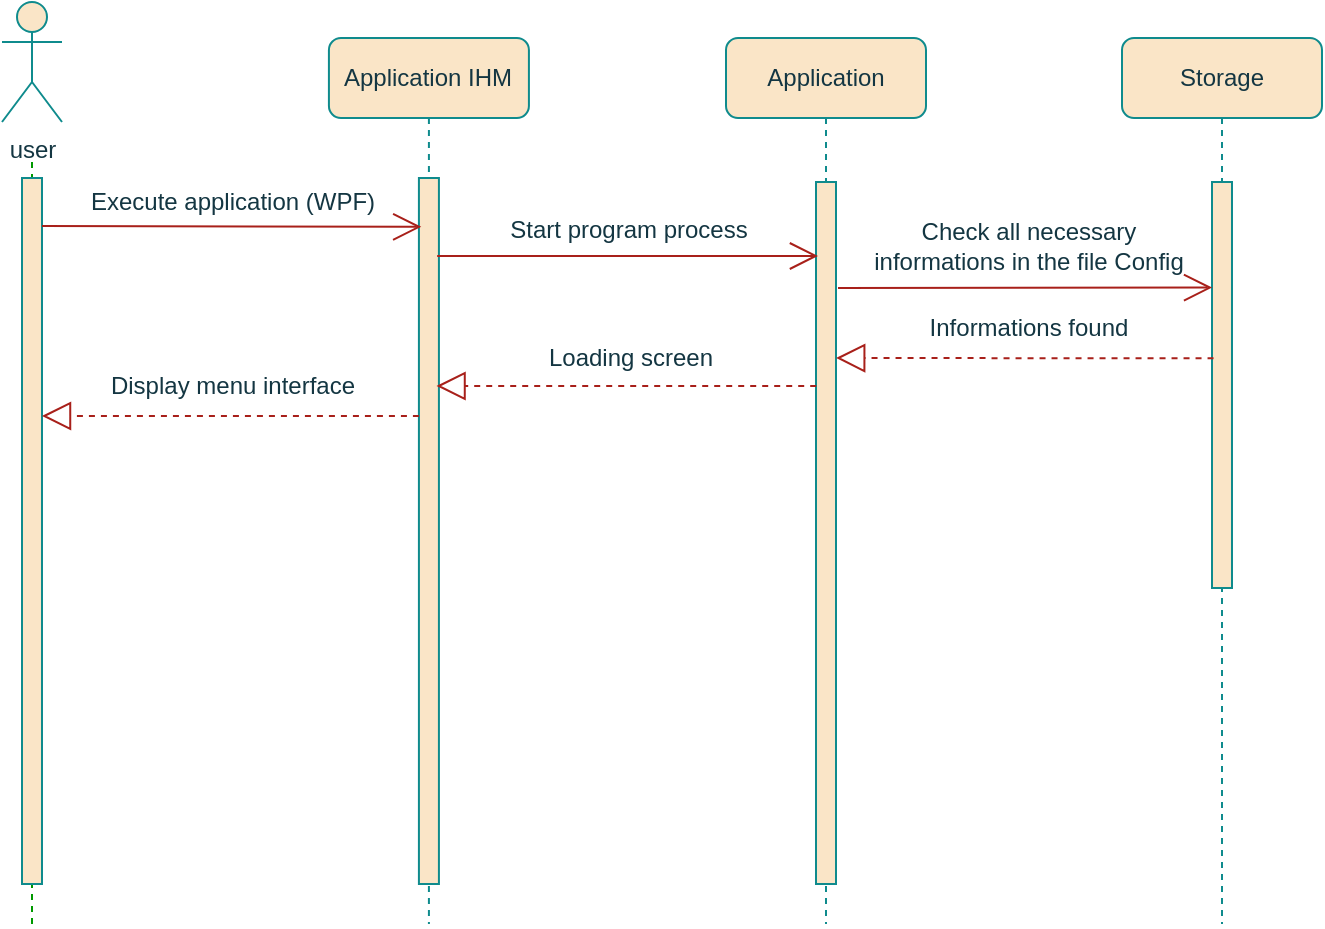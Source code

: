 <mxfile version="20.6.0" type="github">
  <diagram id="8bh6WmQtlt5xcrqYrFxp" name="Page-1">
    <mxGraphModel dx="769" dy="417" grid="1" gridSize="10" guides="1" tooltips="1" connect="1" arrows="1" fold="1" page="1" pageScale="1" pageWidth="413" pageHeight="291" math="0" shadow="0">
      <root>
        <mxCell id="0" />
        <mxCell id="1" parent="0" />
        <mxCell id="v_7ZJUNnmUrtvXL_9BIA-1" value="" style="endArrow=none;dashed=1;html=1;rounded=1;labelBackgroundColor=#DAD2D8;strokeColor=#009900;fontColor=#143642;" edge="1" parent="1">
          <mxGeometry width="50" height="50" relative="1" as="geometry">
            <mxPoint x="115" y="520" as="sourcePoint" />
            <mxPoint x="115" y="137" as="targetPoint" />
          </mxGeometry>
        </mxCell>
        <mxCell id="v_7ZJUNnmUrtvXL_9BIA-2" value="&lt;span style=&quot;&quot;&gt;Application IHM&lt;/span&gt;" style="shape=umlLifeline;perimeter=lifelinePerimeter;whiteSpace=wrap;html=1;container=0;collapsible=0;recursiveResize=0;outlineConnect=0;rounded=1;fillColor=#FAE5C7;strokeColor=#0F8B8D;fontColor=#143642;" vertex="1" parent="1">
          <mxGeometry x="263.46" y="77" width="100" height="443" as="geometry" />
        </mxCell>
        <mxCell id="v_7ZJUNnmUrtvXL_9BIA-3" value="user" style="shape=umlActor;verticalLabelPosition=bottom;verticalAlign=top;html=1;rounded=1;fillColor=#FAE5C7;strokeColor=#0F8B8D;fontColor=#143642;" vertex="1" parent="1">
          <mxGeometry x="100" y="59" width="30" height="60" as="geometry" />
        </mxCell>
        <mxCell id="v_7ZJUNnmUrtvXL_9BIA-4" value="&lt;span style=&quot;&quot;&gt;Application&lt;/span&gt;" style="shape=umlLifeline;perimeter=lifelinePerimeter;whiteSpace=wrap;html=1;container=0;collapsible=0;recursiveResize=0;outlineConnect=0;rounded=1;fillColor=#FAE5C7;strokeColor=#0F8B8D;fontColor=#143642;" vertex="1" parent="1">
          <mxGeometry x="462" y="77" width="100" height="443" as="geometry" />
        </mxCell>
        <mxCell id="v_7ZJUNnmUrtvXL_9BIA-5" value="&lt;span style=&quot;&quot;&gt;Storage&lt;/span&gt;" style="shape=umlLifeline;perimeter=lifelinePerimeter;whiteSpace=wrap;html=1;container=0;collapsible=0;recursiveResize=0;outlineConnect=0;rounded=1;fillColor=#FAE5C7;strokeColor=#0F8B8D;fontColor=#143642;" vertex="1" parent="1">
          <mxGeometry x="660" y="77" width="100" height="443" as="geometry" />
        </mxCell>
        <mxCell id="v_7ZJUNnmUrtvXL_9BIA-6" value="" style="html=1;points=[];perimeter=orthogonalPerimeter;rounded=0;glass=0;labelBackgroundColor=none;fillStyle=auto;fillColor=#FAE5C7;strokeColor=#0F8B8D;fontColor=#143642;" vertex="1" parent="1">
          <mxGeometry x="110" y="147" width="10" height="353" as="geometry" />
        </mxCell>
        <mxCell id="v_7ZJUNnmUrtvXL_9BIA-7" value="" style="html=1;points=[];perimeter=orthogonalPerimeter;rounded=0;glass=0;labelBackgroundColor=none;fillStyle=auto;fillColor=#FAE5C7;strokeColor=#0F8B8D;fontColor=#143642;" vertex="1" parent="1">
          <mxGeometry x="308.46" y="147" width="10" height="353" as="geometry" />
        </mxCell>
        <mxCell id="v_7ZJUNnmUrtvXL_9BIA-8" value="" style="html=1;points=[];perimeter=orthogonalPerimeter;rounded=0;glass=0;labelBackgroundColor=none;fillStyle=auto;fillColor=#FAE5C7;strokeColor=#0F8B8D;fontColor=#143642;" vertex="1" parent="1">
          <mxGeometry x="507" y="149" width="10" height="351" as="geometry" />
        </mxCell>
        <mxCell id="v_7ZJUNnmUrtvXL_9BIA-9" value="" style="html=1;points=[];perimeter=orthogonalPerimeter;rounded=0;glass=0;labelBackgroundColor=none;fillStyle=auto;fillColor=#FAE5C7;strokeColor=#0F8B8D;fontColor=#143642;" vertex="1" parent="1">
          <mxGeometry x="705" y="149" width="10" height="203" as="geometry" />
        </mxCell>
        <mxCell id="v_7ZJUNnmUrtvXL_9BIA-14" value="Execute application (WPF)" style="text;html=1;align=center;verticalAlign=middle;resizable=0;points=[];autosize=1;strokeColor=none;fillColor=none;rounded=1;fontColor=#143642;" vertex="1" parent="1">
          <mxGeometry x="130" y="144" width="170" height="30" as="geometry" />
        </mxCell>
        <mxCell id="v_7ZJUNnmUrtvXL_9BIA-15" value="" style="endArrow=open;endFill=1;endSize=12;html=1;rounded=1;entryX=0.118;entryY=0.021;entryDx=0;entryDy=0;entryPerimeter=0;labelBackgroundColor=#DAD2D8;strokeColor=#A8201A;fontColor=#143642;" edge="1" parent="1">
          <mxGeometry width="160" relative="1" as="geometry">
            <mxPoint x="120" y="171.0" as="sourcePoint" />
            <mxPoint x="309.64" y="171.423" as="targetPoint" />
          </mxGeometry>
        </mxCell>
        <mxCell id="v_7ZJUNnmUrtvXL_9BIA-16" value="Start program process" style="text;html=1;align=center;verticalAlign=middle;resizable=0;points=[];autosize=1;strokeColor=none;fillColor=none;rounded=1;fontColor=#143642;" vertex="1" parent="1">
          <mxGeometry x="343" y="158" width="140" height="30" as="geometry" />
        </mxCell>
        <mxCell id="v_7ZJUNnmUrtvXL_9BIA-17" value="" style="endArrow=open;endFill=1;endSize=12;html=1;rounded=1;exitX=0.913;exitY=0.022;exitDx=0;exitDy=0;exitPerimeter=0;labelBackgroundColor=#DAD2D8;strokeColor=#A8201A;fontColor=#143642;" edge="1" parent="1">
          <mxGeometry width="160" relative="1" as="geometry">
            <mxPoint x="317.59" y="186.016" as="sourcePoint" />
            <mxPoint x="508" y="186.0" as="targetPoint" />
          </mxGeometry>
        </mxCell>
        <mxCell id="v_7ZJUNnmUrtvXL_9BIA-40" value="Check all necessary &lt;br&gt;informations in the file Config" style="text;html=1;align=center;verticalAlign=middle;resizable=0;points=[];autosize=1;strokeColor=none;fillColor=none;rounded=1;fontColor=#143642;" vertex="1" parent="1">
          <mxGeometry x="523.43" y="161.0" width="180" height="40" as="geometry" />
        </mxCell>
        <mxCell id="v_7ZJUNnmUrtvXL_9BIA-41" value="" style="endArrow=open;endFill=1;endSize=12;html=1;rounded=1;labelBackgroundColor=#DAD2D8;strokeColor=#A8201A;fontColor=#143642;entryX=-0.094;entryY=0.672;entryDx=0;entryDy=0;entryPerimeter=0;" edge="1" parent="1">
          <mxGeometry width="160" relative="1" as="geometry">
            <mxPoint x="518" y="202.0" as="sourcePoint" />
            <mxPoint x="705.06" y="201.762" as="targetPoint" />
          </mxGeometry>
        </mxCell>
        <mxCell id="v_7ZJUNnmUrtvXL_9BIA-42" value="Informations found" style="text;html=1;align=center;verticalAlign=middle;resizable=0;points=[];autosize=1;strokeColor=none;fillColor=none;rounded=1;fontColor=#143642;" vertex="1" parent="1">
          <mxGeometry x="553.43" y="207.0" width="120" height="30" as="geometry" />
        </mxCell>
        <mxCell id="v_7ZJUNnmUrtvXL_9BIA-43" value="" style="endArrow=block;dashed=1;endFill=0;endSize=12;html=1;rounded=1;labelBackgroundColor=#DAD2D8;strokeColor=#A8201A;fontColor=#143642;exitX=0.077;exitY=0.817;exitDx=0;exitDy=0;exitPerimeter=0;" edge="1" parent="1">
          <mxGeometry width="160" relative="1" as="geometry">
            <mxPoint x="705.77" y="237.157" as="sourcePoint" />
            <mxPoint x="517.097" y="237" as="targetPoint" />
          </mxGeometry>
        </mxCell>
        <mxCell id="v_7ZJUNnmUrtvXL_9BIA-44" value="Loading screen" style="text;html=1;align=center;verticalAlign=middle;resizable=0;points=[];autosize=1;strokeColor=none;fillColor=none;rounded=1;fontColor=#143642;" vertex="1" parent="1">
          <mxGeometry x="358.6" y="222.0" width="110" height="30" as="geometry" />
        </mxCell>
        <mxCell id="v_7ZJUNnmUrtvXL_9BIA-45" value="" style="endArrow=block;dashed=1;endFill=0;endSize=12;html=1;rounded=1;labelBackgroundColor=#DAD2D8;strokeColor=#A8201A;fontColor=#143642;" edge="1" parent="1">
          <mxGeometry width="160" relative="1" as="geometry">
            <mxPoint x="507.1" y="251" as="sourcePoint" />
            <mxPoint x="317.267" y="251" as="targetPoint" />
          </mxGeometry>
        </mxCell>
        <mxCell id="v_7ZJUNnmUrtvXL_9BIA-46" value="Display menu interface" style="text;html=1;align=center;verticalAlign=middle;resizable=0;points=[];autosize=1;strokeColor=none;fillColor=none;rounded=1;fontColor=#143642;" vertex="1" parent="1">
          <mxGeometry x="140.06" y="236.0" width="150" height="30" as="geometry" />
        </mxCell>
        <mxCell id="v_7ZJUNnmUrtvXL_9BIA-47" value="" style="endArrow=block;dashed=1;endFill=0;endSize=12;html=1;rounded=1;labelBackgroundColor=#DAD2D8;strokeColor=#A8201A;fontColor=#143642;" edge="1" parent="1">
          <mxGeometry width="160" relative="1" as="geometry">
            <mxPoint x="308.46" y="266" as="sourcePoint" />
            <mxPoint x="120" y="266" as="targetPoint" />
          </mxGeometry>
        </mxCell>
      </root>
    </mxGraphModel>
  </diagram>
</mxfile>
